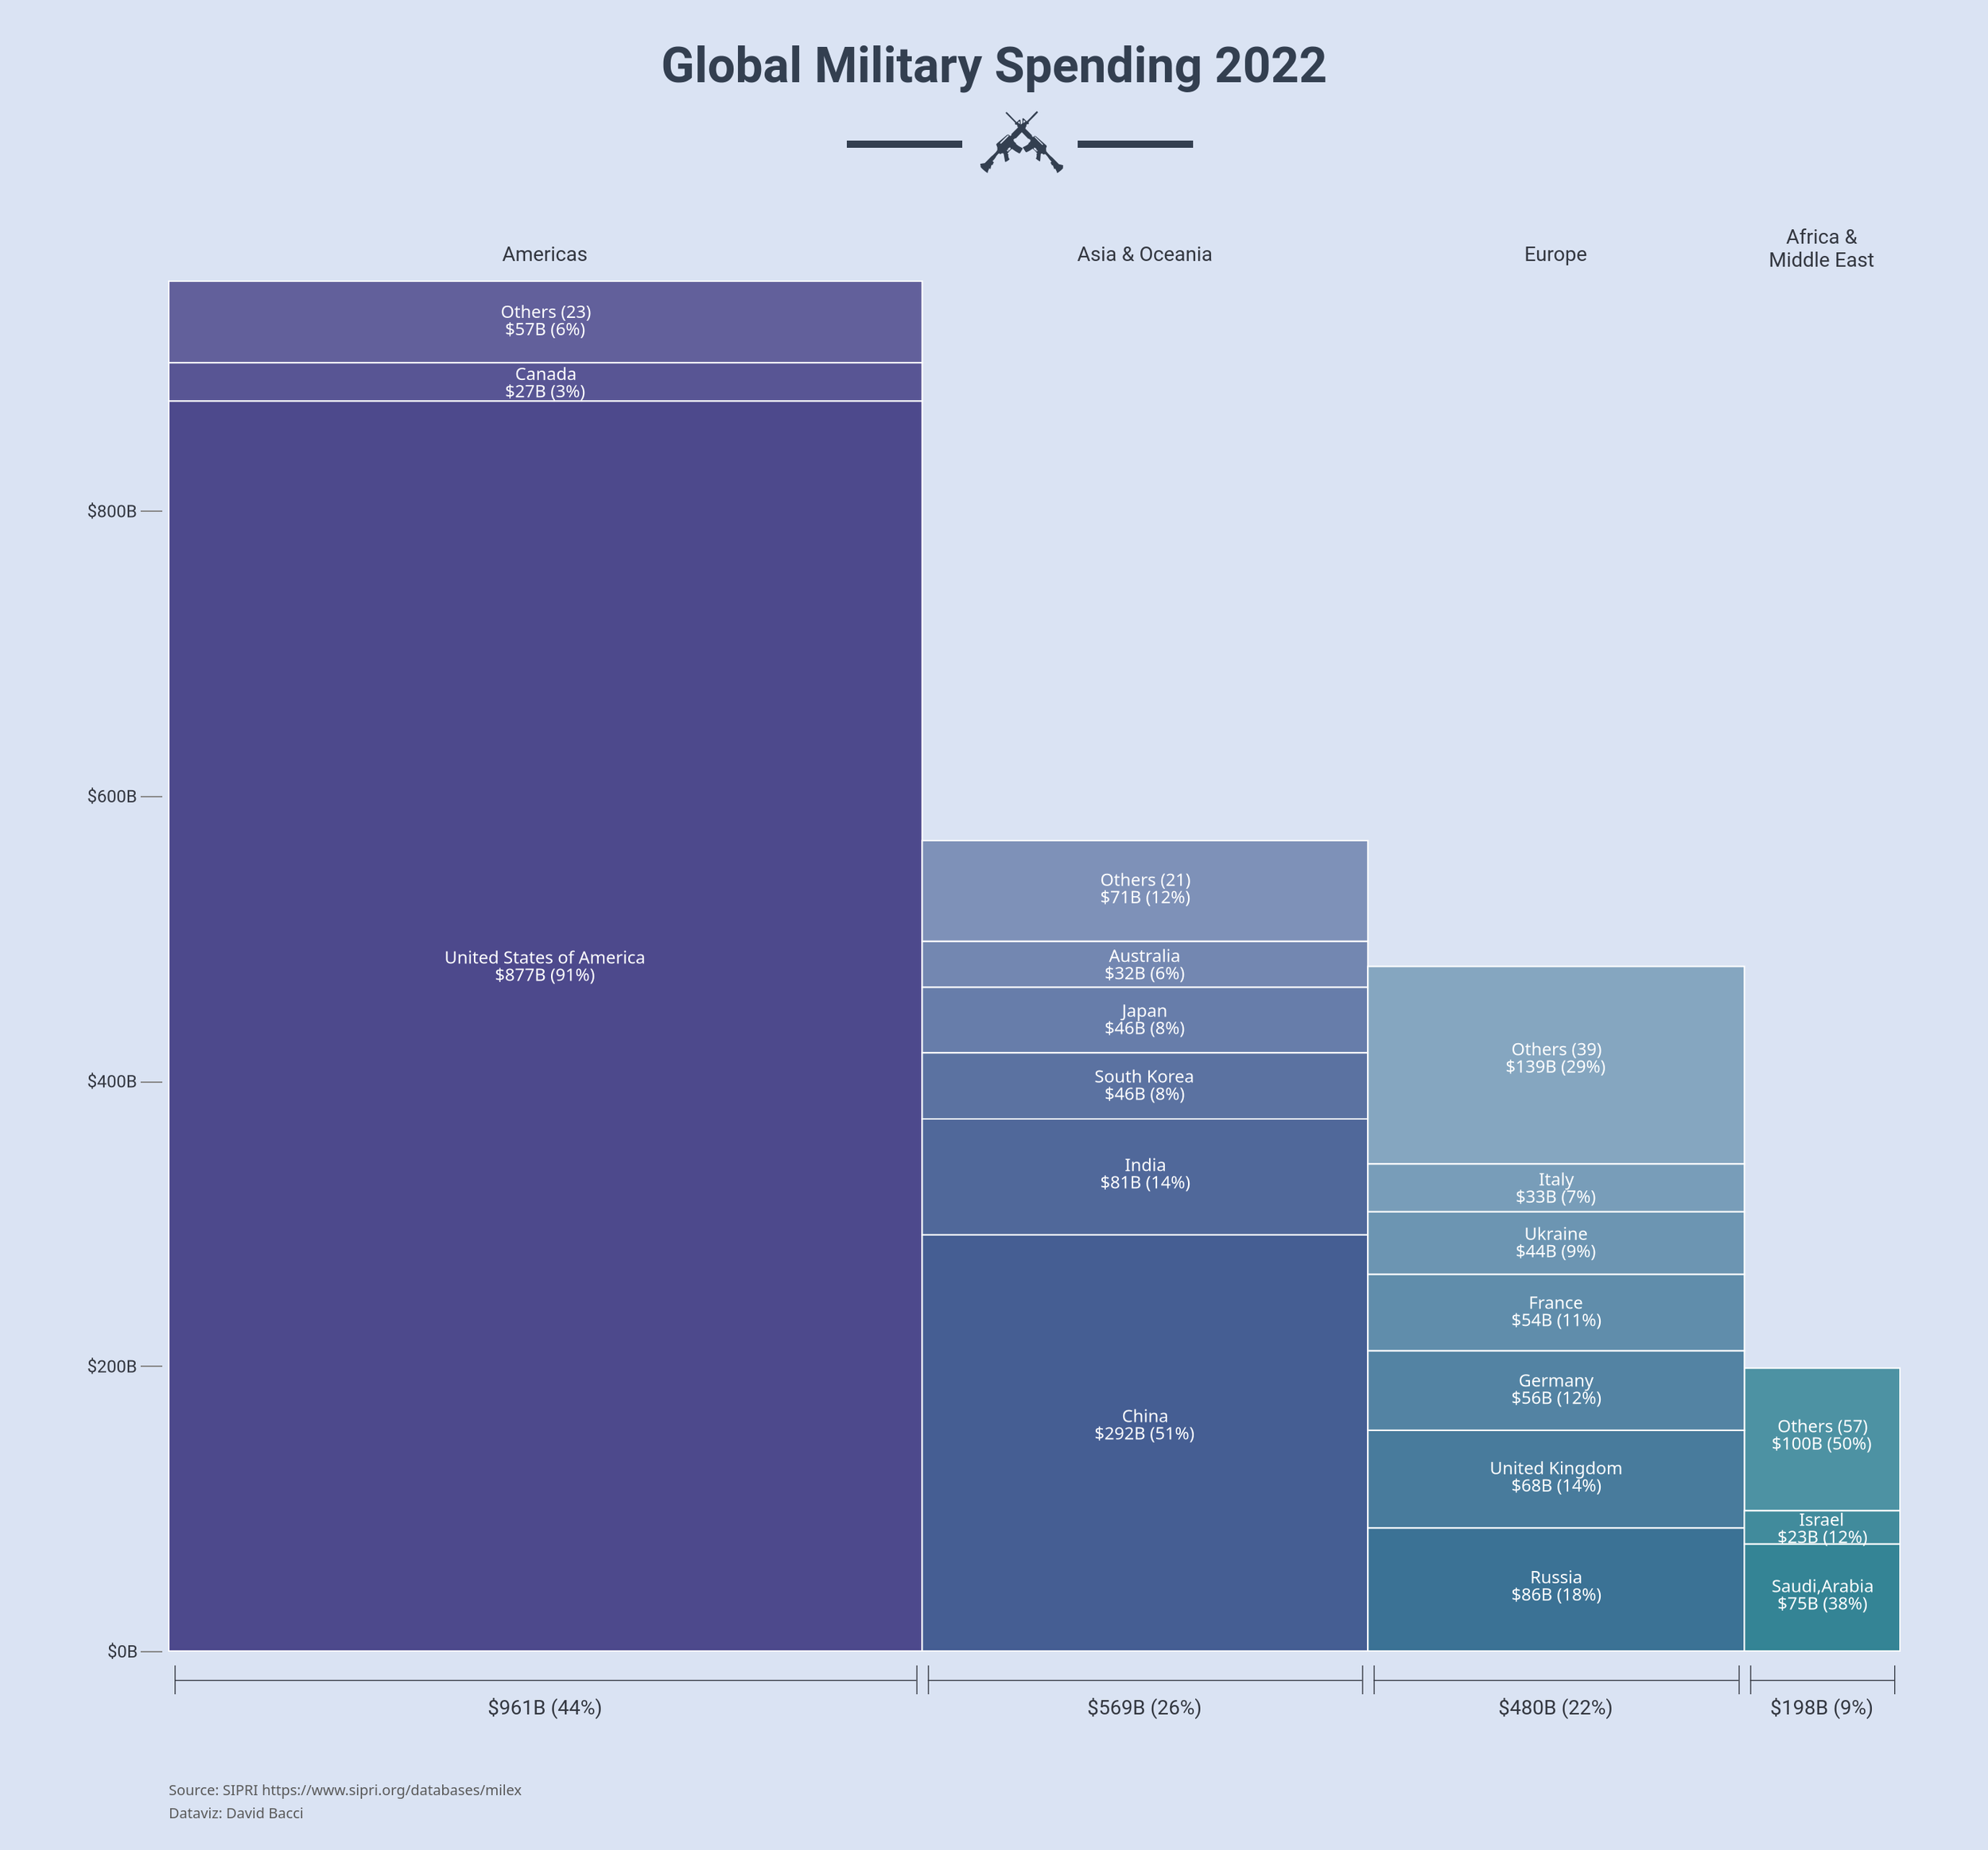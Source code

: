 {
  "$schema": "https://vega.github.io/schema/vega/v5.json",
  "description": "A Marimekko Chart by Dav Bacci: https://www.linkedin.com/in/davbacci/",
  "width": 1200,
  "height": 950,
  "background": "#dae3f3",
  "view": {"stroke": null},
  "padding": {"top": 30, "bottom": 20, "left": 60, "right": 60},
  "title": {
    "text": "Global Military Spending 2022",
    "offset": 30,
    "align": "center",
    "anchor": "middle",
    "fontSize": 34,
    "fontWeight": "600",
    "font": "Roboto",
    "color": "#333F50"
  },
  "signals": [
    {
      "name": "guns",
      "value": "M13.9506 32.9343C13.8088 32.8686 13.5528 32.5849 13.5079 32.4431 13.494 32.405 13.494 32.3324 13.5044 32.2805 13.5217 32.2182 14.1962 31.5195 15.5418 30.1808 16.6487 29.0774 17.6104 28.1053 17.6796 28.0189 17.7487 27.9324 17.9874 27.6695 18.2053 27.4308L18.6066 27.0019 18.5132 26.9604C18.4129 26.9189 18.3264 26.8116 18.2849 26.6836 18.2676 26.6318 18.2953 26.5695 18.3852 26.4588 18.4509 26.3758 18.5063 26.272 18.5063 26.234 18.5063 26.144 18.7035 25.9434 18.7899 25.9434 18.828 25.9434 18.9283 26.0126 19.0217 26.0991 19.1774 26.2443 19.1912 26.2513 19.2396 26.1925 19.3123 26.1129 19.4057 25.9226 19.4057 25.8604 19.4057 25.8327 19.4852 25.7428 19.5855 25.6563L19.7654 25.5006 19.6513 25.255C19.5821 25.1063 19.5475 24.9852 19.5613 24.9437 19.5959 24.8365 19.8208 24.6566 19.8865 24.6843 20.0836 24.7673 20.1425 24.667 20.0491 24.3972 19.966 24.1585 19.9799 24.0962 20.1355 23.9164L20.2774 23.7538 18.5132 22.0035C17.5412 21.0418 16.7214 20.2116 16.6903 20.1597 16.6349 20.0733 16.6384 20.0594 16.7041 19.9038 16.7456 19.8138 16.7733 19.7377 16.7698 19.7343 16.711 19.6997 16.2267 19.295 16.1921 19.2569 16.161 19.2154 16.1575 19.1843 16.1887 19.1324 16.2094 19.0909 16.2164 19.0597 16.206 19.0597 16.1921 19.0597 16.0123 19.2154 15.8047 19.4057 15.5937 19.5959 15.3827 19.7619 15.3343 19.7723 15.2893 19.7862 15.1475 19.7862 15.0264 19.7758 14.8465 19.7619 14.767 19.7343 14.6217 19.6374 14.5214 19.5717 13.7811 18.9387 12.9717 18.2296 12.1623 17.517 10.9792 16.4827 10.3428 15.9258 8.85535 14.6286 8.85189 14.6252 8.80692 14.3104 8.78616 14.1755 8.79654 14.1132 8.8588 13.9887 8.90031 13.9022 8.95912 13.8157 8.99371 13.795 9.03868 13.7673 9.04906 13.7223 9.03868 13.5978 9.02484 13.4802 9.04906 13.366 9.12862 13.1516 9.25314 12.8195 9.2566 12.7676 9.17704 12.6154 9.09057 12.4425 9.05943 12.2799 9.11824 12.2799 9.19088 12.2799 9.17704 12.2176 9.09748 12.1761 9.00409 12.1277 9.01101 12.0447 9.11132 11.9374L9.19434 11.8475 8.94874 11.5154C8.81038 11.3321 8.6478 11.1245 8.58553 11.0553 8.52673 10.9862 8.47484 10.9031 8.47484 10.8755 8.47484 10.8063 7.26069 9.54025 6.66572 8.99025 6.42013 8.76541 6.19182 8.57862 6.15723 8.57862 6.12264 8.57862 5.91855 8.39874 5.68333 8.1566 5.45849 7.92484 4.60755 7.05314 3.79119 6.2195L2.30377 4.70786 2.11352 4.66981C1.88522 4.62138 1.57736 4.54874 0.899371 4.37925 0.0968553 4.17862 0.141824 4.19245 0.11761 4.08868 0.107233 4.03679 0.0761006 3.9261 0.0518868 3.83962 0.00345912 3.68742 0.00691824 3.67358 0.103774 3.47987 0.224843 3.24119 0.231761 3.16509 0.138365 3.02673 0.0622642 2.90912 0.0518868 2.8088 0.107233 2.61855 0.148742 2.46289 0.66761 1.91289 1.26258 1.38711 2.13428 0.619182 3.08208-0.0345912 3.25157 0.0172956 3.32767 0.0415094 3.33113 0.0449686 3.33805 0.311321 3.34151 0.480818 3.3934 0.601887 3.79811 1.43208 4.05063 1.94403 4.26164 2.37296 4.27201 2.37987 4.27893 2.38679 4.3827 2.31415 4.49686 2.2173 4.61447 2.12044 4.72516 2.04088 4.74245 2.04088 4.80818 2.04088 4.88428 2.22767 5.1022 2.95755 5.3478 3.76698 5.4239 3.93994 5.62107 4.11289 5.76289 4.23396 5.79748 4.24088 5.88396 4.16478 5.96006 4.09906 6.0327 4.13365 6.18836 4.3066 6.30252 4.43805 6.31981 4.52799 6.25409 4.63522 6.21604 4.69403 6.22987 4.72516 6.38553 4.88428 6.6761 5.18868 6.74528 5.28899 6.74528 5.41006 6.74528 5.54151 6.68994 5.63145 6.44088 5.88742L6.24717 6.08805 6.34748 6.19874C6.40629 6.26101 6.66226 6.53082 6.9217 6.80063 7.22956 7.11887 7.40252 7.32296 7.41635 7.38868 7.43019 7.44403 7.55472 7.61698 7.69654 7.7761 7.87642 7.97327 8.00786 8.16352 8.11509 8.38145 8.24308 8.63742 8.35031 8.77579 8.63742 9.08711 8.83459 9.29811 9.03868 9.53679 9.09057 9.61289 9.18742 9.75818 9.39151 9.92767 9.46415 9.92767 9.48837 9.92767 9.58176 9.98994 9.6717 10.066 9.81006 10.1906 9.83774 10.2009 9.88962 10.1594 9.92075 10.1352 10.0418 10.0314 10.1594 9.93113L10.3774 9.7478 10.6264 9.9761C10.9481 10.2701 11.1142 10.3497 11.4358 10.3704 11.8959 10.3981 11.9443 10.3566 12.0204 9.83774 12.0689 9.49528 12.1796 8.14969 12.2453 7.04623 12.2868 6.36478 12.3214 6.26101 12.5013 6.26101 12.695 6.26101 13.1343 6.53428 14.0198 7.20535 14.473 7.5478 14.5975 7.68616 14.5975 7.84182 14.5975 7.9456 14.4799 8.09434 14.3969 8.09434 14.3726 8.09434 14.338 8.13239 14.3242 8.17736 14.2689 8.31918 14.1478 9.1044 14.1409 9.36384 14.134 9.58522 14.1443 9.64057 14.2343 9.79969 14.3519 10.0176 14.338 10.0833 14.1582 10.1594 13.9956 10.2252 13.9748 10.2563 13.9748 10.4292 13.9748 10.5538 14.006 10.6022 14.255 10.8962 14.4107 11.0761 14.6044 11.3113 14.684 11.4151 14.8984 11.6918 16.0469 12.8022 16.2129 12.8956L16.3547 12.9717 16.7802 12.6604C17.4789 12.1415 18.2399 11.7057 19.0494 11.3494 19.2569 11.2594 19.4645 11.1591 19.5164 11.1245 19.7654 10.9619 20.0906 11.2491 20.5541 12.0377 20.6613 12.2176 20.9311 12.6396 21.1525 12.9717 21.4016 13.3453 21.5607 13.6151 21.5607 13.6739 21.5676 13.7638 21.5469 13.7777 21.2494 13.9022 20.6925 14.1374 19.5717 14.7289 19.2569 14.9538 18.8349 15.2582 18.4717 15.5903 18.4717 15.6733 18.4717 15.7113 18.4959 15.7874 18.5236 15.8393 18.5686 15.9292 18.5686 15.9431 18.5132 15.9915 18.4821 16.0226 18.3852 16.0745 18.2987 16.1126 18.1465 16.1783 17.9355 16.3755 17.6588 16.7214L17.5204 16.8909 17.5204 17.2437C17.5204 17.5931 17.5204 17.5965 17.4028 17.728 17.2541 17.8975 17.3129 17.9217 17.5204 17.7799 17.6069 17.7211 17.6899 17.683 17.7107 17.6934 17.728 17.7038 17.8456 17.8456 17.977 18.0082 18.2296 18.3299 18.1984 18.316 18.5097 18.2434 18.5755 18.2296 18.6308 18.2538 18.7519 18.3506 18.8349 18.4198 19.6132 19.2189 20.478 20.1252 21.3462 21.0314 22.0692 21.7752 22.0899 21.7752 22.1072 21.7752 22.761 21.0972 23.5428 20.2704 24.3245 19.4437 25.0302 18.7069 25.1097 18.6343 25.3208 18.444 25.3865 18.4198 25.5456 18.4855 25.6148 18.5167 25.7013 18.5409 25.7358 18.5409 25.7704 18.5409 25.8984 18.4129 26.0437 18.2296L26.2893 17.9182 26.4969 18.0635C26.611 18.1431 26.7113 18.1984 26.7252 18.1846 26.7355 18.1742 26.6836 18.0877 26.6041 17.9943 26.4623 17.8283 26.4623 17.8248 26.4623 17.5481 26.4623 17.1987 26.438 17.133 26.2028 16.8459 25.8673 16.4412 25.6425 16.2302 25.428 16.123 25.1789 15.995 25.134 15.9327 25.2031 15.7978 25.2308 15.7459 25.2447 15.6733 25.2343 15.6352 25.1928 15.5038 24.4664 14.8742 23.9579 14.5283 23.6223 14.3035 22.7091 13.7777 22.1038 13.4629 21.827 13.3211 21.5953 13.1965 21.5884 13.1896 21.5572 13.1654 21.661 12.8991 21.7371 12.8091 21.8167 12.7123 22.3321 11.8406 22.5673 11.3978 22.6399 11.2664 22.7748 11.0346 22.8752 10.8893 23.017 10.6714 23.0827 10.6022 23.2349 10.5261L23.4182 10.4292 23.5324 10.495C23.5912 10.533 23.8472 10.6714 24.0928 10.8028 25.2135 11.4013 25.9296 11.8509 26.7217 12.4667 27.0088 12.6881 27.2648 12.8679 27.2959 12.8679 27.4101 12.8679 27.6833 12.6465 28.223 12.1242 28.5308 11.8233 28.8387 11.4981 28.9079 11.4013 28.977 11.3044 29.1535 11.0865 29.3022 10.9135 29.5928 10.5676 29.6447 10.4881 29.6447 10.3704 29.6447 10.2563 29.5236 10.0764 29.4302 10.0487 29.323 10.0142 29.195 9.89308 29.195 9.82736 29.195 9.79623 29.2296 9.70975 29.2711 9.63365 29.3783 9.43648 29.3645 9.18742 29.1984 8.52327 29.0324 7.85912 29.0116 7.80377 28.8594 7.71384 28.7972 7.67924 28.7211 7.59277 28.6865 7.52704 28.6381 7.42327 28.6381 7.39214 28.6761 7.29528 28.7349 7.16038 29.0635 6.89748 29.7173 6.46164 30.5371 5.91855 30.7965 5.81824 30.9557 5.99119 31.0456 6.08459 31.0836 6.20566 31.1321 6.57233 31.1943 7.05314 31.5437 9.11132 31.6509 9.64057 31.7755 10.2597 31.8481 10.4327 32.0176 10.5019 32.1698 10.5676 32.5814 10.578 32.7786 10.5226 32.917 10.4811 33.0173 10.4119 33.3597 10.1248L33.5154 9.98994 33.8025 10.239C33.9616 10.3774 34.1069 10.495 34.1311 10.5053 34.1553 10.5157 34.2418 10.4673 34.3248 10.3981 34.4079 10.3289 34.5047 10.2736 34.5393 10.2736 34.6292 10.2736 34.8714 10.0695 34.9233 9.94843 34.9475 9.88962 35.1377 9.66132 35.3453 9.43994 35.6393 9.12516 35.7396 8.99025 35.8019 8.83459 35.9506 8.46101 36.044 8.30535 36.2516 8.0805 36.3865 7.93868 36.4799 7.80031 36.5179 7.69654 36.5629 7.56509 36.6805 7.42327 37.1267 6.96321L37.6836 6.39591 37.4035 6.11226C37.0887 5.79057 37.0472 5.7283 37.0472 5.55535 37.0472 5.45503 37.0852 5.38931 37.2547 5.19214 37.3689 5.06069 37.4761 4.93962 37.4969 4.92925 37.5487 4.89811 37.5384 4.78742 37.4796 4.73899 37.4519 4.71478 37.4277 4.67327 37.4277 4.64214 37.4277 4.55912 37.5695 4.37233 37.6767 4.3066 37.7701 4.25472 37.7805 4.25472 37.8635 4.32044 37.9154 4.36195 37.9742 4.39308 37.9984 4.39308 38.0607 4.39308 38.3236 4.0956 38.3789 3.96415 38.4066 3.90189 38.4896 3.54214 38.5692 3.16164 38.756 2.24843 38.7975 2.11006 38.8736 2.11006 38.9082 2.11006 39.0465 2.20346 39.178 2.31761 39.3094 2.43176 39.427 2.52516 39.4374 2.52516 39.4478 2.52516 39.6346 2.09277 39.8525 1.56698 40.2434 0.608805 40.2434 0.605346 40.2399 0.338994 40.2296-0.0242138 40.2711-0.0484277 40.5962 0.141824 41.5544 0.702201 43.8305 2.72579 44.0346 3.19969 44.1142 3.38994 44.1211 3.58711 44.0519 3.6805 44.0242 3.71855 44 3.78428 44 3.82925 44 3.91572 44.1003 4.13711 44.2145 4.29969 44.2733 4.37925 44.2767 4.41384 44.2456 4.50377 44.2248 4.56258 44.2075 4.66635 44.2075 4.73553 44.2075 4.80472 44.1937 4.88082 44.1764 4.90503 44.1591 4.9327 43.9689 4.97767 43.6956 5.01572 43.4465 5.05031 43.1145 5.10566 42.9588 5.13679 42.8031 5.16447 42.4918 5.21289 42.267 5.24057L41.8588 5.28899 40.8418 6.31981C40.2849 6.88711 39.4409 7.75189 38.9635 8.23962 38.3374 8.88648 38.0814 9.13208 38.0226 9.13208 37.9258 9.13208 37.4761 9.54025 36.7013 10.3324 35.8157 11.2318 35.7223 11.3355 35.7154 11.4116 35.7119 11.4497 35.6462 11.5638 35.5667 11.6642 35.3626 11.927 35.0409 12.3836 35.0409 12.4148 35.0409 12.4286 35.0893 12.484 35.1447 12.5393 35.2726 12.6604 35.2726 12.6811 35.155 12.8091 35.0858 12.8852 35.0755 12.906 35.1204 12.8921 35.2138 12.8575 35.2311 12.9509 35.1619 13.1377 35.1308 13.2277 35.0962 13.3314 35.0893 13.3695 35.0789 13.411 35.1481 13.6324 35.2484 13.8814 35.3764 14.2031 35.4214 14.3484 35.4041 14.4176 35.3903 14.4937 35.4041 14.5318 35.4767 14.5975 35.6947 14.805 35.7811 15.2028 35.6531 15.4484 35.577 15.5937 35.2761 15.8704 34.2626 16.7248 33.7679 17.1434 32.6852 18.0601 31.8585 18.7657 29.9456 20.395 29.9283 20.4088 29.783 20.4711 29.6066 20.5437 29.2399 20.5437 29.0843 20.4676 29.0151 20.433 28.7695 20.2255 28.5343 20.0075 28.3025 19.7896 28.1053 19.6201 28.0984 19.627 28.0881 19.634 28.0984 19.672 28.1157 19.7066 28.1365 19.7447 28.1434 19.7896 28.1296 19.8104 28.1123 19.8346 27.7006 20.1736 27.5415 20.2877 27.538 20.2912 27.5726 20.3846 27.6245 20.4918 27.711 20.6821 27.711 20.689 27.6522 20.7824 27.6176 20.8343 26.7805 21.6818 25.7912 22.6642L23.989 24.456 24.1308 24.456C24.2415 24.456 24.2899 24.4767 24.3799 24.5701 24.5113 24.705 24.5217 24.8192 24.4214 25.0371L24.3557 25.1858 24.5425 25.3692C24.6462 25.4695 24.7327 25.5767 24.7327 25.6044 24.7327 25.6321 24.7811 25.722 24.8399 25.8016L24.9437 25.9469 25.0821 25.8258C25.1547 25.7566 25.2481 25.7013 25.2827 25.7013 25.3623 25.7013 25.5629 25.8915 25.5629 25.9676 25.5629 25.9987 25.6148 26.0852 25.677 26.1648 25.7393 26.2443 25.805 26.3239 25.8189 26.3481 25.8535 26.4104 25.7497 26.5903 25.6459 26.6456L25.556 26.694 25.9157 27.0711C26.1129 27.2786 26.3758 27.5657 26.4934 27.7075 26.6145 27.8494 27.161 28.3994 27.7041 28.9321 29.0981 30.2915 30.5094 31.7167 30.6236 31.8862 30.7516 32.0695 30.7274 32.194 30.5302 32.3947 30.2638 32.661 30.2708 32.6645 29.5443 31.9692 28.9459 31.3915 28.7072 31.1459 27.2925 29.6204 26.7079 28.9943 26.1164 28.389 25.2827 27.5761L24.8123 27.1195 24.1862 27.7283C23.4943 28.3994 23.3318 28.5377 23.2487 28.5377 23.1657 28.5377 22.8544 28.2714 22.806 28.1572 22.7783 28.095 22.7506 27.7075 22.7299 27.1057 22.7091 26.5799 22.678 26.1233 22.6607 26.0887 22.6434 26.0575 22.5984 25.9987 22.5569 25.9642 22.4843 25.8984 22.4843 25.9019 22.1142 26.2547 21.9066 26.4519 21.7267 26.6318 21.7129 26.6594 21.6991 26.6836 21.7025 26.9569 21.7233 27.2648 21.7821 28.1676 21.8028 28.8318 21.7821 28.9252 21.7682 28.977 21.6783 29.0739 21.5641 29.1604L21.367 29.3091 21.2425 29.2434C21.1733 29.2088 20.7478 28.8145 20.2947 28.3682L19.4714 27.5553 19.1013 27.9186C17.9113 29.0774 17.6519 29.3368 17.4962 29.5236 16.9877 30.1289 14.2101 33 14.1305 33 14.1132 33 14.0302 32.9689 13.9506 32.9343ZM21.2736 28.005C21.3324 27.8252 21.239 26.7252 21.156 26.6456 21.1491 26.6352 21.0972 26.6594 21.0418 26.6975 20.9069 26.7943 20.1667 27.5519 20.1667 27.5899 20.1667 27.6107 20.2358 27.6937 20.3223 27.7767 20.4676 27.922 20.4918 27.9324 20.6613 27.9324 20.8101 27.9324 20.8654 27.9497 20.9588 28.0292 21.1179 28.1607 21.2217 28.1538 21.2736 28.005ZM23.4701 27.4239C23.567 27.3478 23.733 27.327 23.8403 27.3755 23.8818 27.3928 23.9336 27.3616 24.0374 27.2579 24.117 27.1748 24.1792 27.1022 24.1792 27.0884 24.1792 27.0745 23.9613 26.8462 23.6915 26.5833 23.266 26.1613 23.2003 26.106 23.1692 26.1613 23.1484 26.1994 23.1415 26.4519 23.1484 26.7909 23.1588 27.2855 23.1657 27.3616 23.2245 27.4274 23.3075 27.5208 23.3491 27.5173 23.4701 27.4239ZM29.6447 20.0664C29.8764 19.8969 32.9827 16.839 33.384 16.3858 33.6053 16.1403 33.6226 16.1057 33.6226 15.9604 33.6226 15.784 33.5085 15.6352 33.3736 15.6352 33.1522 15.6387 32.9965 15.7736 31.4538 17.3025 29.9248 18.8211 29.2434 19.5302 29.1223 19.7343 29.0497 19.8519 29.0358 20.0802 29.0981 20.1182 29.1673 20.1632 29.3472 20.1943 29.4371 20.1736 29.4855 20.1667 29.5789 20.1182 29.6447 20.0664ZM15.317 19.4333C15.3862 19.3642 15.3654 19.2569 15.2513 19.0736 15.1925 18.9767 14.3104 18.0704 13.2208 16.9808 11.1626 14.9296 11.0969 14.8708 10.8997 14.9814 10.7959 15.0403 10.7648 15.2028 10.827 15.3585 10.8824 15.4899 14.7566 19.3434 14.9088 19.416 15.0506 19.4818 15.2582 19.4921 15.317 19.4333ZM28.7314 13.577C28.9425 13.4698 29.5513 12.9094 29.6101 12.7607 29.6516 12.6673 29.6481 12.6362 29.5893 12.5324 29.4925 12.3491 29.3333 12.2453 29.1085 12.2142 28.7937 12.1692 28.7487 12.0377 29.0531 12.0377 29.2987 12.0377 29.5374 12.1242 29.7277 12.2799 29.8176 12.356 29.9006 12.4182 29.9075 12.4182 29.9145 12.4182 29.9525 12.3664 29.9906 12.3075 30.1151 12.1 30.0597 11.7472 29.8833 11.6538 29.8003 11.6123 29.3403 11.6088 29.2399 11.6503 29.1431 11.6918 27.9843 12.8818 27.9843 12.9406 27.9843 13.0201 28.1503 13.4906 28.1987 13.5494 28.3094 13.6843 28.4997 13.6912 28.7314 13.577ZM15.5453 13.5079C15.6006 13.4491 15.6525 13.2899 15.6906 13.0478L15.7148 12.8956 15.0956 12.2764C14.5248 11.7057 14.466 11.6572 14.3138 11.6226 13.8814 11.5327 13.7258 11.5984 13.7258 11.8752 13.7258 12.0204 13.8088 12.2591 13.8711 12.2972 13.8884 12.3075 13.9645 12.2591 14.044 12.1934 14.2204 12.0447 14.2723 12.0308 14.5802 12.0447 14.767 12.0516 14.8223 12.0654 14.8223 12.1069 14.8223 12.145 14.7704 12.1623 14.6321 12.1761 14.3969 12.1969 14.2827 12.2695 14.2031 12.4355 14.1443 12.5601 14.1443 12.5635 14.2274 12.6915 14.3277 12.8403 14.8362 13.3176 15.0541 13.4629 15.2167 13.5736 15.4553 13.5943 15.5453 13.5079Z"
    }
  ],
  "data": [
    {
      "name": "table",
      "values": [
        {"Continent": "Africa", "Country": "Algeria", "Spend": 9145.8},
        {"Continent": "Africa", "Country": "Morocco", "Spend": 4995},
        {"Continent": "Africa", "Country": "Tunisia", "Spend": 1156.2},
        {"Continent": "Africa", "Country": "Angola", "Spend": 1622.8},
        {"Continent": "Africa", "Country": "Benin", "Spend": 97.2},
        {"Continent": "Africa", "Country": "Botswana", "Spend": 489.3},
        {"Continent": "Africa", "Country": "Burkina Faso", "Spend": 562.6},
        {"Continent": "Africa", "Country": "Burundi", "Spend": 101.4},
        {"Continent": "Africa", "Country": "Cameroon", "Spend": 416.6},
        {"Continent": "Africa", "Country": "Cape Verde", "Spend": 10.3},
        {
          "Continent": "Africa",
          "Country": "Central African Republic",
          "Spend": 42
        },
        {"Continent": "Africa", "Country": "Chad", "Spend": 357.4},
        {"Continent": "Africa", "Country": "Congo, DR", "Spend": 371.1},
        {"Continent": "Africa", "Country": "Congo, Republic", "Spend": 265.8},
        {"Continent": "Africa", "Country": "Cote d'Ivoire", "Spend": 607.2},
        {"Continent": "Africa", "Country": "Equatorial Guinea", "Spend": 156.8},
        {"Continent": "Africa", "Country": "Ethiopia", "Spend": 1031.4},
        {"Continent": "Africa", "Country": "Gabon", "Spend": 277.7},
        {"Continent": "Africa", "Country": "Gambia, The", "Spend": 15.2},
        {"Continent": "Africa", "Country": "Ghana", "Spend": 229.3},
        {"Continent": "Africa", "Country": "Guinea", "Spend": 441.3},
        {"Continent": "Africa", "Country": "Guinea-Bissau", "Spend": 24.5},
        {"Continent": "Africa", "Country": "Kenya", "Spend": 1138.3},
        {"Continent": "Africa", "Country": "Lesotho", "Spend": 34.7},
        {"Continent": "Africa", "Country": "Liberia", "Spend": 18.7},
        {"Continent": "Africa", "Country": "Madagascar", "Spend": 98},
        {"Continent": "Africa", "Country": "Malawi", "Spend": 75.8},
        {"Continent": "Africa", "Country": "Mali", "Spend": 515.1},
        {"Continent": "Africa", "Country": "Mauritania", "Spend": 225.4},
        {"Continent": "Africa", "Country": "Mauritius", "Spend": 20.3},
        {"Continent": "Africa", "Country": "Mozambique", "Spend": 281.9},
        {"Continent": "Africa", "Country": "Namibia", "Spend": 369.1},
        {"Continent": "Africa", "Country": "Niger", "Spend": 242.5},
        {"Continent": "Africa", "Country": "Nigeria", "Spend": 3109.4},
        {"Continent": "Africa", "Country": "Rwanda", "Spend": 177.2},
        {"Continent": "Africa", "Country": "Senegal", "Spend": 433.5},
        {"Continent": "Africa", "Country": "Seychelles", "Spend": 26.1},
        {"Continent": "Africa", "Country": "Sierra Leone", "Spend": 24.5},
        {"Continent": "Africa", "Country": "Somalia", "Spend": 115.1},
        {"Continent": "Africa", "Country": "South Africa", "Spend": 2995.3},
        {"Continent": "Africa", "Country": "South Sudan", "Spend": 378.8},
        {"Continent": "Africa", "Country": "Eswatini", "Spend": 74.3},
        {"Continent": "Africa", "Country": "Tanzania", "Spend": 832.2},
        {"Continent": "Africa", "Country": "Togo", "Spend": 336.6},
        {"Continent": "Africa", "Country": "Uganda", "Spend": 923.1},
        {"Continent": "Africa", "Country": "Zambia", "Spend": 326.1},
        {"Continent": "Africa", "Country": "Zimbabwe", "Spend": 182.1},
        {"Continent": "Americas", "Country": "Belize", "Spend": 23.7},
        {"Continent": "Americas", "Country": "Costa Rica", "Spend": 0},
        {
          "Continent": "Americas",
          "Country": "Dominican Republic",
          "Spend": 760.8
        },
        {"Continent": "Americas", "Country": "El Salvador", "Spend": 422.4},
        {"Continent": "Americas", "Country": "Guatemala", "Spend": 430.6},
        {"Continent": "Americas", "Country": "Haiti", "Spend": 12.6},
        {"Continent": "Americas", "Country": "Honduras", "Spend": 477.5},
        {"Continent": "Americas", "Country": "Jamaica", "Spend": 215.1},
        {"Continent": "Americas", "Country": "Mexico", "Spend": 8535.5},
        {"Continent": "Americas", "Country": "Nicaragua", "Spend": 84.2},
        {"Continent": "Americas", "Country": "Panama", "Spend": 0},
        {
          "Continent": "Americas",
          "Country": "Trinidad and Tobago",
          "Spend": 201.1
        },
        {"Continent": "Americas", "Country": "Canada", "Spend": 26896.3},
        {
          "Continent": "Americas",
          "Country": "United States of America",
          "Spend": 876943.2
        },
        {"Continent": "Americas", "Country": "Argentina", "Spend": 2577.6},
        {"Continent": "Americas", "Country": "Bolivia", "Spend": 640.3},
        {"Continent": "Americas", "Country": "Brazil", "Spend": 20210.8},
        {"Continent": "Americas", "Country": "Chile", "Spend": 5566.5},
        {"Continent": "Americas", "Country": "Colombia", "Spend": 9937.7},
        {"Continent": "Americas", "Country": "Ecuador", "Spend": 2488.6},
        {"Continent": "Americas", "Country": "Guyana", "Spend": 84.3},
        {"Continent": "Americas", "Country": "Paraguay", "Spend": 365.7},
        {"Continent": "Americas", "Country": "Peru", "Spend": 2845.4},
        {"Continent": "Americas", "Country": "Uruguay", "Spend": 1375.6},
        {"Continent": "Americas", "Country": "Venezuela", "Spend": 4.6},
        {
          "Continent": "Asia & Oceania",
          "Country": "Australia",
          "Spend": 32298.9
        },
        {"Continent": "Asia & Oceania", "Country": "Fiji", "Spend": 66.8},
        {
          "Continent": "Asia & Oceania",
          "Country": "New Zealand",
          "Spend": 2829.1
        },
        {
          "Continent": "Asia & Oceania",
          "Country": "Papua New Guinea",
          "Spend": 97.5
        },
        {
          "Continent": "Asia & Oceania",
          "Country": "Bangladesh",
          "Spend": 4806.3
        },
        {"Continent": "Asia & Oceania", "Country": "India", "Spend": 81363.2},
        {"Continent": "Asia & Oceania", "Country": "Nepal", "Spend": 428.3},
        {
          "Continent": "Asia & Oceania",
          "Country": "Pakistan",
          "Spend": 10337.5
        },
        {
          "Continent": "Asia & Oceania",
          "Country": "Sri Lanka",
          "Spend": 1053.5
        },
        {"Continent": "Asia & Oceania", "Country": "China", "Spend": 291958.4},
        {"Continent": "Asia & Oceania", "Country": "Japan", "Spend": 45992.1},
        {
          "Continent": "Asia & Oceania",
          "Country": "South Korea",
          "Spend": 46365.4
        },
        {"Continent": "Asia & Oceania", "Country": "Mongolia", "Spend": 118.4},
        {"Continent": "Asia & Oceania", "Country": "Taiwan", "Spend": 12508.6},
        {"Continent": "Asia & Oceania", "Country": "Brunei", "Spend": 435.9},
        {"Continent": "Asia & Oceania", "Country": "Cambodia", "Spend": 611},
        {
          "Continent": "Asia & Oceania",
          "Country": "Indonesia",
          "Spend": 8986.6
        },
        {"Continent": "Asia & Oceania", "Country": "Malaysia", "Spend": 3670.7},
        {"Continent": "Asia & Oceania", "Country": "Myanmar", "Spend": 1856.9},
        {
          "Continent": "Asia & Oceania",
          "Country": "Philippines",
          "Spend": 3965.4
        },
        {
          "Continent": "Asia & Oceania",
          "Country": "Singapore",
          "Spend": 11687.6
        },
        {"Continent": "Asia & Oceania", "Country": "Thailand", "Spend": 5724.4},
        {
          "Continent": "Asia & Oceania",
          "Country": "Timor Leste",
          "Spend": 44.3
        },
        {"Continent": "Asia & Oceania", "Country": "Kazakhstan", "Spend": 1133},
        {
          "Continent": "Asia & Oceania",
          "Country": "Kyrgyz Republic",
          "Spend": 149.8
        },
        {
          "Continent": "Asia & Oceania",
          "Country": "Tajikistan",
          "Spend": 103.5
        },
        {"Continent": "Europe", "Country": "Albania", "Spend": 288.7},
        {
          "Continent": "Europe",
          "Country": "Bosnia and Herzegovina",
          "Spend": 184.5
        },
        {"Continent": "Europe", "Country": "Bulgaria", "Spend": 1336},
        {"Continent": "Europe", "Country": "Croatia", "Spend": 1308.5},
        {"Continent": "Europe", "Country": "Czechia", "Spend": 4005.4},
        {"Continent": "Europe", "Country": "Estonia", "Spend": 810.9},
        {"Continent": "Europe", "Country": "Hungary", "Spend": 2572.2},
        {"Continent": "Europe", "Country": "Kosovo", "Spend": 107.6},
        {"Continent": "Europe", "Country": "Latvia", "Spend": 848.8},
        {"Continent": "Europe", "Country": "Lithuania", "Spend": 1732.3},
        {"Continent": "Europe", "Country": "North Macedonia", "Spend": 225},
        {"Continent": "Europe", "Country": "Montenegro", "Spend": 98},
        {"Continent": "Europe", "Country": "Poland", "Spend": 16573.1},
        {"Continent": "Europe", "Country": "Romania", "Spend": 5186.7},
        {"Continent": "Europe", "Country": "Serbia", "Spend": 1426.4},
        {"Continent": "Europe", "Country": "Slovakia", "Spend": 1994.2},
        {"Continent": "Europe", "Country": "Slovenia", "Spend": 735.2},
        {"Continent": "Europe", "Country": "Armenia", "Spend": 795.2},
        {"Continent": "Europe", "Country": "Azerbaijan", "Spend": 2991},
        {"Continent": "Europe", "Country": "Belarus", "Spend": 820.8},
        {"Continent": "Europe", "Country": "Georgia", "Spend": 360.3},
        {"Continent": "Europe", "Country": "Moldova", "Spend": 47.7},
        {"Continent": "Europe", "Country": "Russia", "Spend": 86373.1},
        {"Continent": "Europe", "Country": "Ukraine", "Spend": 43997.7},
        {"Continent": "Europe", "Country": "Austria", "Spend": 3625.6},
        {"Continent": "Europe", "Country": "Belgium", "Spend": 6867},
        {"Continent": "Europe", "Country": "Cyprus", "Spend": 494.2},
        {"Continent": "Europe", "Country": "Denmark", "Spend": 5467.9},
        {"Continent": "Europe", "Country": "Finland", "Spend": 4822.9},
        {"Continent": "Europe", "Country": "France", "Spend": 53638.7},
        {"Continent": "Europe", "Country": "Germany", "Spend": 55759.7},
        {"Continent": "Europe", "Country": "Greece", "Spend": 8104.9},
        {"Continent": "Europe", "Country": "Iceland", "Spend": 0},
        {"Continent": "Europe", "Country": "Ireland", "Spend": 1164.3},
        {"Continent": "Europe", "Country": "Italy", "Spend": 33489.7},
        {"Continent": "Europe", "Country": "Luxembourg", "Spend": 564.6},
        {"Continent": "Europe", "Country": "Malta", "Spend": 87},
        {"Continent": "Europe", "Country": "Netherlands", "Spend": 15606.6},
        {"Continent": "Europe", "Country": "Norway", "Spend": 8388.4},
        {"Continent": "Europe", "Country": "Portugal", "Spend": 3500.3},
        {"Continent": "Europe", "Country": "Spain", "Spend": 20306.6},
        {"Continent": "Europe", "Country": "Sweden", "Spend": 7722.5},
        {"Continent": "Europe", "Country": "Switzerland", "Spend": 6145.2},
        {"Continent": "Europe", "Country": "United Kingdom", "Spend": 68462.6},
        {"Continent": "Europe", "Country": "European Union", "Spend": 1283.2},
        {"Continent": "Middle East", "Country": "Bahrain", "Spend": 1381.3},
        {"Continent": "Middle East", "Country": "Egypt", "Spend": 4645.9},
        {"Continent": "Middle East", "Country": "Iran", "Spend": 6846.6},
        {"Continent": "Middle East", "Country": "Iraq", "Spend": 4683.1},
        {"Continent": "Middle East", "Country": "Israel", "Spend": 23406.1},
        {"Continent": "Middle East", "Country": "Jordan", "Spend": 2323.3},
        {"Continent": "Middle East", "Country": "Kuwait", "Spend": 8244.1},
        {"Continent": "Middle East", "Country": "Lebanon", "Spend": 4739},
        {"Continent": "Middle East", "Country": "Oman", "Spend": 5783.5},
        {"Continent": "Middle East", "Country": "Qatar", "Spend": 15412.1},
        {
          "Continent": "Middle East",
          "Country": ["Saudi", "Arabia"],
          "Spend": 75013.3
        },
        {"Continent": "Middle East", "Country": "Türkiye", "Spend": 10644.6}
      ],
      "transform": [
        {
          "type": "formula",
          "as": "Continent",
          "expr": "datum.Continent =='Africa' ||datum.Continent =='Middle East'? 'Africa & Middle East': datum.Continent"
        }
      ]
    },
    {
      "name": "continents",
      "source": "table",
      "transform": [
        {
          "type": "aggregate",
          "fields": ["Spend"],
          "ops": ["sum"],
          "as": ["continentTotal"],
          "groupby": ["Continent"]
        },
        {
          "type": "stack",
          "offset": "normalize",
          "sort": {"field": "continentTotal", "order": "descending"},
          "field": "continentTotal",
          "as": ["x0", "x1"]
        },
        {
          "type": "formula",
          "as": "ContinentLabel",
          "expr": "datum.Continent == 'Africa & Middle East'?['Africa &','Middle East']:datum.Continent"
        },
        {"type": "formula", "as": "Percent", "expr": "datum.x1-datum.x0"},
        {
          "type": "formula",
          "as": "Label",
          "expr": "[format(round(datum.continentTotal/1000),'$')+'B (' + format(datum.Percent,'.0%')+')']"
        }
      ]
    },
    {
      "name": "finalTable",
      "source": "table",
      "transform": [
        {
          "type": "stack",
          "offset": "normalize",
          "groupby": ["Continent"],
          "sort": {"field": "Spend", "order": "descending"},
          "field": "Spend",
          "as": ["y0", "y1"]
        },
        {
          "type": "stack",
          "groupby": ["Continent"],
          "sort": {"field": "Spend", "order": "descending"},
          "field": "Spend",
          "as": ["z0", "z1"]
        },
        {
          "type": "lookup",
          "from": "continents",
          "key": "Continent",
          "values": ["x0", "x1"],
          "fields": ["Continent"]
        },
        {"type": "formula", "as": "Percent", "expr": "datum.y1-datum.y0"},
        {
          "type": "formula",
          "as": "Country",
          "expr": "datum.Spend < 21000? 'Other': datum.Country"
        },
        {
          "type": "aggregate",
          "fields": [
            "x0",
            "x1",
            "y0",
            "y1",
            "z0",
            "z1",
            "Country",
            "Spend",
            "Percent",
            "Country"
          ],
          "ops": [
            "min",
            "min",
            "min",
            "max",
            "min",
            "max",
            "max",
            "sum",
            "sum",
            "count"
          ],
          "groupby": ["Continent", "Country"],
          "as": [
            "x0",
            "x1",
            "y0",
            "y1",
            "z0",
            "z1",
            "Country",
            "Spend",
            "Percent",
            "Count"
          ]
        },
        {
          "type": "formula",
          "as": "Country",
          "expr": "datum.Count == 1? datum.Country:'Others (' + datum.Count +')'"
        },
        {
          "type": "formula",
          "as": "Label",
          "expr": "[datum.Country,format(round(datum.Spend/1000),'$')+'B (' + format(datum.Percent,'.0%')+')']"
        },
        {
          "type": "window",
          "sort": {"field": "y0", "order": "ascending"},
          "ops": ["row_number"],
          "fields": [null],
          "as": ["rank"],
          "groupby": ["Continent"]
        }
      ]
    }
  ],
  "scales": [
    {
      "name": "x",
      "type": "linear",
      "range": "width",
      "domain": {"data": "finalTable", "field": "x1"}
    },
    {
      "name": "y",
      "type": "linear",
      "range": "height",
      "nice": false,
      "zero": true,
      "domain": {"data": "finalTable", "field": "z1"}
    },
    {
      "name": "opacity",
      "type": "linear",
      "range": [1, 0.5],
      "domain": {"data": "finalTable", "field": "rank"}
    },
    {
      "name": "color",
      "type": "ordinal",
      "range": {"scheme": "viridis", "extent": [0.1, 0.5]},
      "domain": {
        "data": "continents",
        "field": "Continent",
        "sort": {"field": "x0", "order": "ascending", "op": "sum"}
      }
    }
  ],
  "axes": [
    {
      "orient": "left",
      "scale": "y",
      "zindex": 1,
      "format": "",
      "tickCount": 5,
      "tickSize": 15,
      "labelColor": {"value": "#333740"},
      "labelFontWeight": {"value": "normal"},
      "labelFontSize": {"value": 12},
      "labelFont": {"value": "Roboto"},
      "offset": 5,
      "domain": false,
      "encode": {
        "labels": {
          "update": {
            "text": {"signal": "format(round(datum.value/1000),'$')+'B' "}
          }
        }
      }
    }
  ],
  "marks": [
    {
      "type": "rect",
      "name": "bars",
      "from": {"data": "finalTable"},
      "encode": {
        "update": {
          "x": {"scale": "x", "field": "x0"},
          "x2": {"scale": "x", "field": "x1"},
          "y": {"scale": "y", "field": "z0"},
          "y2": {"scale": "y", "field": "z1"},
          "fill": {"scale": "color", "field": "Continent"},
          "stroke": {"value": "white"},
          "strokeWidth": {"value": 1},
          "fillOpacity": {"scale": "opacity", "field": "rank"},
          "tooltip": {"signal": "datum"}
        }
      }
    },
    {
      "type": "text",
      "name": "labels",
      "interactive": false,
      "from": {"data": "bars"},
      "encode": {
        "update": {
          "x": {"signal": "(datum.x2 - datum.x)*0.5 + datum.x"},
          "align": {"value": "center"},
          "text": {"field": "datum.Label"},
          "y": {"signal": "(datum.y2 - datum.y)*0.45 + datum.y"},
          "fill": {"value": "white"},
          "font": {"value": "Segoe UI"},
          "lineHeight": {"value": 12},
          "fontSize": {"value": 12}
        }
      }
    },
    {
      "type": "rect",
      "name": "ticksBottomLeft",
      "from": {"data": "continents"},
      "encode": {
        "update": {
          "x": {"scale": "x", "field": "x0", "offset": 4},
          "y": {"signal": "height+10"},
          "width": {"signal": "0.7"},
          "height": {"signal": "20"},
          "fill": {"value": "#333740"}
        }
      }
    },
    {
      "type": "rect",
      "name": "ticksBottomRight",
      "from": {"data": "continents"},
      "encode": {
        "update": {
          "x": {"scale": "x", "field": "x1", "offset": -4},
          "y": {"signal": "height+10"},
          "width": {"signal": "0.7"},
          "height": {"signal": "20"},
          "fill": {"value": "#333740"}
        }
      }
    },
    {
      "type": "rect",
      "name": "ticksJoin",
      "from": {"data": "continents"},
      "encode": {
        "update": {
          "x": {"scale": "x", "signal": "datum.x0", "offset": 4},
          "y": {"signal": "height+20"},
          "width": {
            "scale": "x",
            "signal": "(datum.x1-datum.x0)",
            "offset": -8
          },
          "height": {"signal": "0.7"},
          "fill": {"value": "#333740"}
        }
      }
    },
    {
      "type": "text",
      "name": "axisTop",
      "from": {"data": "continents"},
      "encode": {
        "update": {
          "x": {"scale": "x", "signal": "(datum.x1-datum.x0)/2 + datum.x0"},
          "y": {"signal": "-25"},
          "text": {"field": "ContinentLabel"},
          "align": {"value": "center"},
          "baseline": {"value": "top"},
          "dy": {"signal": "datum.Continent=='Africa & Middle East'?-12:0"},
          "fill": {"value": "#333740"},
          "fontWeight": {"value": "normal"},
          "fontSize": {"value": 14},
          "font": {"value": "Roboto"}
        }
      }
    },
    {
      "type": "text",
      "name": "axisBottom",
      "from": {"data": "continents"},
      "encode": {
        "update": {
          "x": {"scale": "x", "signal": "(datum.x1-datum.x0)/2 + datum.x0"},
          "y": {"signal": "height+40"},
          "text": {"field": "Label"},
          "align": {"value": "center"},
          "baseline": {"value": "middle"},
          "fill": {"value": "#333740"},
          "fontWeight": {"value": "normal"},
          "fontSize": {"value": 14},
          "font": {"value": "Roboto"}
        }
      }
    },
    {
      "type": "group",
      "data": [{}],
      "encode": {
        "update": {
          "xc": {"signal": "width/2"},
          "y": {"signal": "-65"},
          "width": {"signal": "0"},
          "height": {"signal": "0"},
          "clip": {"signal": "false"},
          "opacity": {"value": 1},
          "stroke": {"signal": "'#652c90'"}
        },
        "hover": {"opacity": {"value": 0.5}}
      },
      "marks": [
        {
          "type": "path",
          "name": "guns",
          "clip": false,
          "encode": {
            "update": {
              "x": {"signal": "20"},
              "y": {"signal": "-10"},
              "scaleX": {"signal": "1.3"},
              "scaleY": {"signal": "1.3"},
              "path": {"signal": "guns"},
              "angle": {"value": 180},
              "fill": {"value": "#333F50"}
            }
          }
        },
        {
          "type": "rule",
          "data": [{}],
          "encode": {
            "update": {
              "x": {"signal": "30"},
              "y": {"signal": "-30"},
              "x2": {"signal": "110"},
              "y2": {"signal": "-30"},
              "stroke": {"value": "#333F50"},
              "strokeWidth": {"value": 5}
            }
          }
        },
        {
          "type": "rule",
          "data": [{}],
          "encode": {
            "update": {
              "x": {"signal": "-50"},
              "y": {"signal": "-30"},
              "x2": {"signal": "-130"},
              "y2": {"signal": "-30"},
              "stroke": {"value": "#333F50"},
              "strokeWidth": {"value": 5}
            }
          }
        }
      ]
    },
      {
      "type": "group",
      "data": [{}],
      "encode": {
        "update": {
          "xc": {"signal": "width/2"},
          "y": {"signal": "0"},
          "width": {"signal": "1200"},
          "height": {"signal": "950"},
          "clip": {"signal": "false"},
          "opacity": {"value": 0},
          "stroke": {"signal": "'#652c90'"}
        },
        "hover": {"opacity": {"value": 0.5}}
      },
      "marks": [
        {
          "type": "path",
          "name": "guns",
          "clip": true,
          "encode": {
            "update": {
              "x": {"signal": "1150"},
              "y": {"signal": "850"},
              "scaleX": {"signal": "25"},
              "scaleY": {"signal": "25"},
              "path": {"signal": "guns"},
              "angle": {"value": 180},
              "fill": {"value": "#333F50"}, "opacity":{"value": 0}
            }
          }
        }
      ]
    },
    {
      "type": "text",
      "data": [{}],
      "encode": {
        "update": {
          "text": {
            "value": [
              "Source: SIPRI https://www.sipri.org/databases/milex",
              "Dataviz: David Bacci"
            ]
          },
          "align": {"value": "left"},
          "lineHeight": {"value": 16},
          "fill": {"value": "#595959"},
          "x": {"signal": "0"},
          "y": {"signal": "height + 100"},
          "fontSize": {"value": 10}
        }
      }
    }
  ]
}